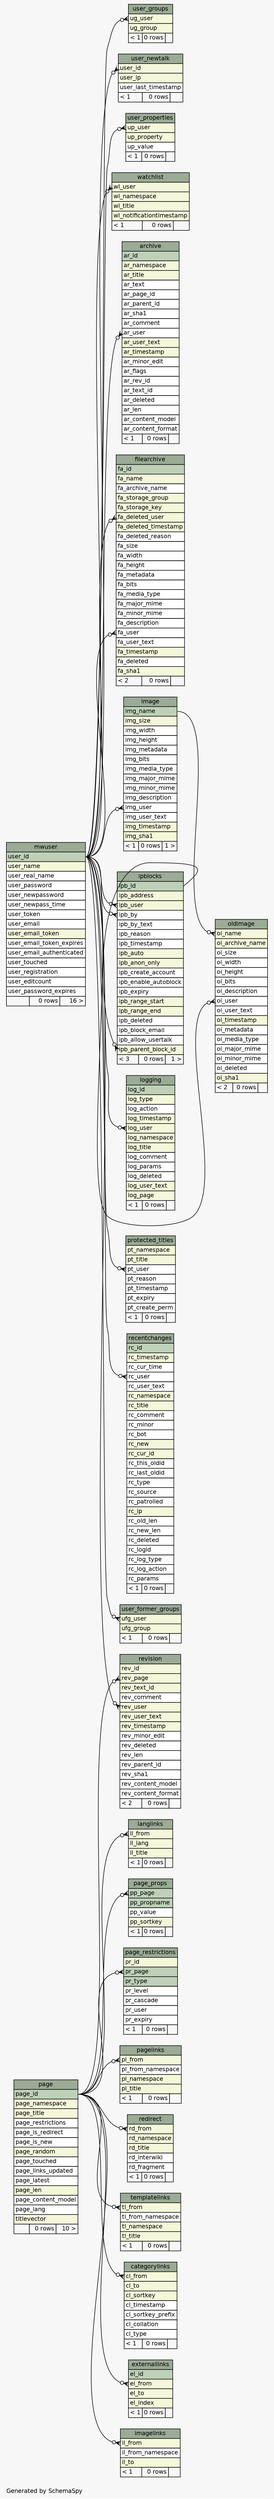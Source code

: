 // dot 2.38.0 on Linux 3.14.35-28.38.amzn1.x86_64
// SchemaSpy rev Unknown
digraph "largeRelationshipsDiagram" {
  graph [
    rankdir="RL"
    bgcolor="#f7f7f7"
    label="\nGenerated by SchemaSpy"
    labeljust="l"
    nodesep="0.18"
    ranksep="0.46"
    fontname="Helvetica"
    fontsize="11"
  ];
  node [
    fontname="Helvetica"
    fontsize="11"
    shape="plaintext"
  ];
  edge [
    arrowsize="0.8"
  ];
  "archive" [
    label=<
    <TABLE BORDER="0" CELLBORDER="1" CELLSPACING="0" BGCOLOR="#ffffff">
      <TR><TD COLSPAN="3" BGCOLOR="#9bab96" ALIGN="CENTER">archive</TD></TR>
      <TR><TD PORT="ar_id" COLSPAN="3" BGCOLOR="#bed1b8" ALIGN="LEFT">ar_id</TD></TR>
      <TR><TD PORT="ar_namespace" COLSPAN="3" BGCOLOR="#f4f7da" ALIGN="LEFT">ar_namespace</TD></TR>
      <TR><TD PORT="ar_title" COLSPAN="3" BGCOLOR="#f4f7da" ALIGN="LEFT">ar_title</TD></TR>
      <TR><TD PORT="ar_text" COLSPAN="3" ALIGN="LEFT">ar_text</TD></TR>
      <TR><TD PORT="ar_page_id" COLSPAN="3" ALIGN="LEFT">ar_page_id</TD></TR>
      <TR><TD PORT="ar_parent_id" COLSPAN="3" ALIGN="LEFT">ar_parent_id</TD></TR>
      <TR><TD PORT="ar_sha1" COLSPAN="3" ALIGN="LEFT">ar_sha1</TD></TR>
      <TR><TD PORT="ar_comment" COLSPAN="3" ALIGN="LEFT">ar_comment</TD></TR>
      <TR><TD PORT="ar_user" COLSPAN="3" ALIGN="LEFT">ar_user</TD></TR>
      <TR><TD PORT="ar_user_text" COLSPAN="3" BGCOLOR="#f4f7da" ALIGN="LEFT">ar_user_text</TD></TR>
      <TR><TD PORT="ar_timestamp" COLSPAN="3" BGCOLOR="#f4f7da" ALIGN="LEFT">ar_timestamp</TD></TR>
      <TR><TD PORT="ar_minor_edit" COLSPAN="3" ALIGN="LEFT">ar_minor_edit</TD></TR>
      <TR><TD PORT="ar_flags" COLSPAN="3" ALIGN="LEFT">ar_flags</TD></TR>
      <TR><TD PORT="ar_rev_id" COLSPAN="3" ALIGN="LEFT">ar_rev_id</TD></TR>
      <TR><TD PORT="ar_text_id" COLSPAN="3" ALIGN="LEFT">ar_text_id</TD></TR>
      <TR><TD PORT="ar_deleted" COLSPAN="3" ALIGN="LEFT">ar_deleted</TD></TR>
      <TR><TD PORT="ar_len" COLSPAN="3" ALIGN="LEFT">ar_len</TD></TR>
      <TR><TD PORT="ar_content_model" COLSPAN="3" ALIGN="LEFT">ar_content_model</TD></TR>
      <TR><TD PORT="ar_content_format" COLSPAN="3" ALIGN="LEFT">ar_content_format</TD></TR>
      <TR><TD ALIGN="LEFT" BGCOLOR="#f7f7f7">&lt; 1</TD><TD ALIGN="RIGHT" BGCOLOR="#f7f7f7">0 rows</TD><TD ALIGN="RIGHT" BGCOLOR="#f7f7f7">  </TD></TR>
    </TABLE>>
    URL="tables/archive.html"
    tooltip="archive"
  ];
  "categorylinks" [
    label=<
    <TABLE BORDER="0" CELLBORDER="1" CELLSPACING="0" BGCOLOR="#ffffff">
      <TR><TD COLSPAN="3" BGCOLOR="#9bab96" ALIGN="CENTER">categorylinks</TD></TR>
      <TR><TD PORT="cl_from" COLSPAN="3" BGCOLOR="#f4f7da" ALIGN="LEFT">cl_from</TD></TR>
      <TR><TD PORT="cl_to" COLSPAN="3" BGCOLOR="#f4f7da" ALIGN="LEFT">cl_to</TD></TR>
      <TR><TD PORT="cl_sortkey" COLSPAN="3" BGCOLOR="#f4f7da" ALIGN="LEFT">cl_sortkey</TD></TR>
      <TR><TD PORT="cl_timestamp" COLSPAN="3" ALIGN="LEFT">cl_timestamp</TD></TR>
      <TR><TD PORT="cl_sortkey_prefix" COLSPAN="3" ALIGN="LEFT">cl_sortkey_prefix</TD></TR>
      <TR><TD PORT="cl_collation" COLSPAN="3" ALIGN="LEFT">cl_collation</TD></TR>
      <TR><TD PORT="cl_type" COLSPAN="3" ALIGN="LEFT">cl_type</TD></TR>
      <TR><TD ALIGN="LEFT" BGCOLOR="#f7f7f7">&lt; 1</TD><TD ALIGN="RIGHT" BGCOLOR="#f7f7f7">0 rows</TD><TD ALIGN="RIGHT" BGCOLOR="#f7f7f7">  </TD></TR>
    </TABLE>>
    URL="tables/categorylinks.html"
    tooltip="categorylinks"
  ];
  "externallinks" [
    label=<
    <TABLE BORDER="0" CELLBORDER="1" CELLSPACING="0" BGCOLOR="#ffffff">
      <TR><TD COLSPAN="3" BGCOLOR="#9bab96" ALIGN="CENTER">externallinks</TD></TR>
      <TR><TD PORT="el_id" COLSPAN="3" BGCOLOR="#bed1b8" ALIGN="LEFT">el_id</TD></TR>
      <TR><TD PORT="el_from" COLSPAN="3" BGCOLOR="#f4f7da" ALIGN="LEFT">el_from</TD></TR>
      <TR><TD PORT="el_to" COLSPAN="3" BGCOLOR="#f4f7da" ALIGN="LEFT">el_to</TD></TR>
      <TR><TD PORT="el_index" COLSPAN="3" BGCOLOR="#f4f7da" ALIGN="LEFT">el_index</TD></TR>
      <TR><TD ALIGN="LEFT" BGCOLOR="#f7f7f7">&lt; 1</TD><TD ALIGN="RIGHT" BGCOLOR="#f7f7f7">0 rows</TD><TD ALIGN="RIGHT" BGCOLOR="#f7f7f7">  </TD></TR>
    </TABLE>>
    URL="tables/externallinks.html"
    tooltip="externallinks"
  ];
  "filearchive" [
    label=<
    <TABLE BORDER="0" CELLBORDER="1" CELLSPACING="0" BGCOLOR="#ffffff">
      <TR><TD COLSPAN="3" BGCOLOR="#9bab96" ALIGN="CENTER">filearchive</TD></TR>
      <TR><TD PORT="fa_id" COLSPAN="3" BGCOLOR="#bed1b8" ALIGN="LEFT">fa_id</TD></TR>
      <TR><TD PORT="fa_name" COLSPAN="3" BGCOLOR="#f4f7da" ALIGN="LEFT">fa_name</TD></TR>
      <TR><TD PORT="fa_archive_name" COLSPAN="3" ALIGN="LEFT">fa_archive_name</TD></TR>
      <TR><TD PORT="fa_storage_group" COLSPAN="3" BGCOLOR="#f4f7da" ALIGN="LEFT">fa_storage_group</TD></TR>
      <TR><TD PORT="fa_storage_key" COLSPAN="3" BGCOLOR="#f4f7da" ALIGN="LEFT">fa_storage_key</TD></TR>
      <TR><TD PORT="fa_deleted_user" COLSPAN="3" BGCOLOR="#f4f7da" ALIGN="LEFT">fa_deleted_user</TD></TR>
      <TR><TD PORT="fa_deleted_timestamp" COLSPAN="3" BGCOLOR="#f4f7da" ALIGN="LEFT">fa_deleted_timestamp</TD></TR>
      <TR><TD PORT="fa_deleted_reason" COLSPAN="3" ALIGN="LEFT">fa_deleted_reason</TD></TR>
      <TR><TD PORT="fa_size" COLSPAN="3" ALIGN="LEFT">fa_size</TD></TR>
      <TR><TD PORT="fa_width" COLSPAN="3" ALIGN="LEFT">fa_width</TD></TR>
      <TR><TD PORT="fa_height" COLSPAN="3" ALIGN="LEFT">fa_height</TD></TR>
      <TR><TD PORT="fa_metadata" COLSPAN="3" ALIGN="LEFT">fa_metadata</TD></TR>
      <TR><TD PORT="fa_bits" COLSPAN="3" ALIGN="LEFT">fa_bits</TD></TR>
      <TR><TD PORT="fa_media_type" COLSPAN="3" ALIGN="LEFT">fa_media_type</TD></TR>
      <TR><TD PORT="fa_major_mime" COLSPAN="3" ALIGN="LEFT">fa_major_mime</TD></TR>
      <TR><TD PORT="fa_minor_mime" COLSPAN="3" ALIGN="LEFT">fa_minor_mime</TD></TR>
      <TR><TD PORT="fa_description" COLSPAN="3" ALIGN="LEFT">fa_description</TD></TR>
      <TR><TD PORT="fa_user" COLSPAN="3" ALIGN="LEFT">fa_user</TD></TR>
      <TR><TD PORT="fa_user_text" COLSPAN="3" ALIGN="LEFT">fa_user_text</TD></TR>
      <TR><TD PORT="fa_timestamp" COLSPAN="3" BGCOLOR="#f4f7da" ALIGN="LEFT">fa_timestamp</TD></TR>
      <TR><TD PORT="fa_deleted" COLSPAN="3" ALIGN="LEFT">fa_deleted</TD></TR>
      <TR><TD PORT="fa_sha1" COLSPAN="3" BGCOLOR="#f4f7da" ALIGN="LEFT">fa_sha1</TD></TR>
      <TR><TD ALIGN="LEFT" BGCOLOR="#f7f7f7">&lt; 2</TD><TD ALIGN="RIGHT" BGCOLOR="#f7f7f7">0 rows</TD><TD ALIGN="RIGHT" BGCOLOR="#f7f7f7">  </TD></TR>
    </TABLE>>
    URL="tables/filearchive.html"
    tooltip="filearchive"
  ];
  "image" [
    label=<
    <TABLE BORDER="0" CELLBORDER="1" CELLSPACING="0" BGCOLOR="#ffffff">
      <TR><TD COLSPAN="3" BGCOLOR="#9bab96" ALIGN="CENTER">image</TD></TR>
      <TR><TD PORT="img_name" COLSPAN="3" BGCOLOR="#bed1b8" ALIGN="LEFT">img_name</TD></TR>
      <TR><TD PORT="img_size" COLSPAN="3" BGCOLOR="#f4f7da" ALIGN="LEFT">img_size</TD></TR>
      <TR><TD PORT="img_width" COLSPAN="3" ALIGN="LEFT">img_width</TD></TR>
      <TR><TD PORT="img_height" COLSPAN="3" ALIGN="LEFT">img_height</TD></TR>
      <TR><TD PORT="img_metadata" COLSPAN="3" ALIGN="LEFT">img_metadata</TD></TR>
      <TR><TD PORT="img_bits" COLSPAN="3" ALIGN="LEFT">img_bits</TD></TR>
      <TR><TD PORT="img_media_type" COLSPAN="3" ALIGN="LEFT">img_media_type</TD></TR>
      <TR><TD PORT="img_major_mime" COLSPAN="3" ALIGN="LEFT">img_major_mime</TD></TR>
      <TR><TD PORT="img_minor_mime" COLSPAN="3" ALIGN="LEFT">img_minor_mime</TD></TR>
      <TR><TD PORT="img_description" COLSPAN="3" ALIGN="LEFT">img_description</TD></TR>
      <TR><TD PORT="img_user" COLSPAN="3" ALIGN="LEFT">img_user</TD></TR>
      <TR><TD PORT="img_user_text" COLSPAN="3" ALIGN="LEFT">img_user_text</TD></TR>
      <TR><TD PORT="img_timestamp" COLSPAN="3" BGCOLOR="#f4f7da" ALIGN="LEFT">img_timestamp</TD></TR>
      <TR><TD PORT="img_sha1" COLSPAN="3" BGCOLOR="#f4f7da" ALIGN="LEFT">img_sha1</TD></TR>
      <TR><TD ALIGN="LEFT" BGCOLOR="#f7f7f7">&lt; 1</TD><TD ALIGN="RIGHT" BGCOLOR="#f7f7f7">0 rows</TD><TD ALIGN="RIGHT" BGCOLOR="#f7f7f7">1 &gt;</TD></TR>
    </TABLE>>
    URL="tables/image.html"
    tooltip="image"
  ];
  "imagelinks" [
    label=<
    <TABLE BORDER="0" CELLBORDER="1" CELLSPACING="0" BGCOLOR="#ffffff">
      <TR><TD COLSPAN="3" BGCOLOR="#9bab96" ALIGN="CENTER">imagelinks</TD></TR>
      <TR><TD PORT="il_from" COLSPAN="3" BGCOLOR="#f4f7da" ALIGN="LEFT">il_from</TD></TR>
      <TR><TD PORT="il_from_namespace" COLSPAN="3" ALIGN="LEFT">il_from_namespace</TD></TR>
      <TR><TD PORT="il_to" COLSPAN="3" BGCOLOR="#f4f7da" ALIGN="LEFT">il_to</TD></TR>
      <TR><TD ALIGN="LEFT" BGCOLOR="#f7f7f7">&lt; 1</TD><TD ALIGN="RIGHT" BGCOLOR="#f7f7f7">0 rows</TD><TD ALIGN="RIGHT" BGCOLOR="#f7f7f7">  </TD></TR>
    </TABLE>>
    URL="tables/imagelinks.html"
    tooltip="imagelinks"
  ];
  "ipblocks" [
    label=<
    <TABLE BORDER="0" CELLBORDER="1" CELLSPACING="0" BGCOLOR="#ffffff">
      <TR><TD COLSPAN="3" BGCOLOR="#9bab96" ALIGN="CENTER">ipblocks</TD></TR>
      <TR><TD PORT="ipb_id" COLSPAN="3" BGCOLOR="#bed1b8" ALIGN="LEFT">ipb_id</TD></TR>
      <TR><TD PORT="ipb_address" COLSPAN="3" BGCOLOR="#f4f7da" ALIGN="LEFT">ipb_address</TD></TR>
      <TR><TD PORT="ipb_user" COLSPAN="3" BGCOLOR="#f4f7da" ALIGN="LEFT">ipb_user</TD></TR>
      <TR><TD PORT="ipb_by" COLSPAN="3" ALIGN="LEFT">ipb_by</TD></TR>
      <TR><TD PORT="ipb_by_text" COLSPAN="3" ALIGN="LEFT">ipb_by_text</TD></TR>
      <TR><TD PORT="ipb_reason" COLSPAN="3" ALIGN="LEFT">ipb_reason</TD></TR>
      <TR><TD PORT="ipb_timestamp" COLSPAN="3" ALIGN="LEFT">ipb_timestamp</TD></TR>
      <TR><TD PORT="ipb_auto" COLSPAN="3" BGCOLOR="#f4f7da" ALIGN="LEFT">ipb_auto</TD></TR>
      <TR><TD PORT="ipb_anon_only" COLSPAN="3" BGCOLOR="#f4f7da" ALIGN="LEFT">ipb_anon_only</TD></TR>
      <TR><TD PORT="ipb_create_account" COLSPAN="3" ALIGN="LEFT">ipb_create_account</TD></TR>
      <TR><TD PORT="ipb_enable_autoblock" COLSPAN="3" ALIGN="LEFT">ipb_enable_autoblock</TD></TR>
      <TR><TD PORT="ipb_expiry" COLSPAN="3" ALIGN="LEFT">ipb_expiry</TD></TR>
      <TR><TD PORT="ipb_range_start" COLSPAN="3" BGCOLOR="#f4f7da" ALIGN="LEFT">ipb_range_start</TD></TR>
      <TR><TD PORT="ipb_range_end" COLSPAN="3" BGCOLOR="#f4f7da" ALIGN="LEFT">ipb_range_end</TD></TR>
      <TR><TD PORT="ipb_deleted" COLSPAN="3" ALIGN="LEFT">ipb_deleted</TD></TR>
      <TR><TD PORT="ipb_block_email" COLSPAN="3" ALIGN="LEFT">ipb_block_email</TD></TR>
      <TR><TD PORT="ipb_allow_usertalk" COLSPAN="3" ALIGN="LEFT">ipb_allow_usertalk</TD></TR>
      <TR><TD PORT="ipb_parent_block_id" COLSPAN="3" BGCOLOR="#f4f7da" ALIGN="LEFT">ipb_parent_block_id</TD></TR>
      <TR><TD ALIGN="LEFT" BGCOLOR="#f7f7f7">&lt; 3</TD><TD ALIGN="RIGHT" BGCOLOR="#f7f7f7">0 rows</TD><TD ALIGN="RIGHT" BGCOLOR="#f7f7f7">1 &gt;</TD></TR>
    </TABLE>>
    URL="tables/ipblocks.html"
    tooltip="ipblocks"
  ];
  "langlinks" [
    label=<
    <TABLE BORDER="0" CELLBORDER="1" CELLSPACING="0" BGCOLOR="#ffffff">
      <TR><TD COLSPAN="3" BGCOLOR="#9bab96" ALIGN="CENTER">langlinks</TD></TR>
      <TR><TD PORT="ll_from" COLSPAN="3" BGCOLOR="#f4f7da" ALIGN="LEFT">ll_from</TD></TR>
      <TR><TD PORT="ll_lang" COLSPAN="3" BGCOLOR="#f4f7da" ALIGN="LEFT">ll_lang</TD></TR>
      <TR><TD PORT="ll_title" COLSPAN="3" BGCOLOR="#f4f7da" ALIGN="LEFT">ll_title</TD></TR>
      <TR><TD ALIGN="LEFT" BGCOLOR="#f7f7f7">&lt; 1</TD><TD ALIGN="RIGHT" BGCOLOR="#f7f7f7">0 rows</TD><TD ALIGN="RIGHT" BGCOLOR="#f7f7f7">  </TD></TR>
    </TABLE>>
    URL="tables/langlinks.html"
    tooltip="langlinks"
  ];
  "logging" [
    label=<
    <TABLE BORDER="0" CELLBORDER="1" CELLSPACING="0" BGCOLOR="#ffffff">
      <TR><TD COLSPAN="3" BGCOLOR="#9bab96" ALIGN="CENTER">logging</TD></TR>
      <TR><TD PORT="log_id" COLSPAN="3" BGCOLOR="#bed1b8" ALIGN="LEFT">log_id</TD></TR>
      <TR><TD PORT="log_type" COLSPAN="3" BGCOLOR="#f4f7da" ALIGN="LEFT">log_type</TD></TR>
      <TR><TD PORT="log_action" COLSPAN="3" ALIGN="LEFT">log_action</TD></TR>
      <TR><TD PORT="log_timestamp" COLSPAN="3" BGCOLOR="#f4f7da" ALIGN="LEFT">log_timestamp</TD></TR>
      <TR><TD PORT="log_user" COLSPAN="3" BGCOLOR="#f4f7da" ALIGN="LEFT">log_user</TD></TR>
      <TR><TD PORT="log_namespace" COLSPAN="3" BGCOLOR="#f4f7da" ALIGN="LEFT">log_namespace</TD></TR>
      <TR><TD PORT="log_title" COLSPAN="3" BGCOLOR="#f4f7da" ALIGN="LEFT">log_title</TD></TR>
      <TR><TD PORT="log_comment" COLSPAN="3" ALIGN="LEFT">log_comment</TD></TR>
      <TR><TD PORT="log_params" COLSPAN="3" ALIGN="LEFT">log_params</TD></TR>
      <TR><TD PORT="log_deleted" COLSPAN="3" ALIGN="LEFT">log_deleted</TD></TR>
      <TR><TD PORT="log_user_text" COLSPAN="3" BGCOLOR="#f4f7da" ALIGN="LEFT">log_user_text</TD></TR>
      <TR><TD PORT="log_page" COLSPAN="3" BGCOLOR="#f4f7da" ALIGN="LEFT">log_page</TD></TR>
      <TR><TD ALIGN="LEFT" BGCOLOR="#f7f7f7">&lt; 1</TD><TD ALIGN="RIGHT" BGCOLOR="#f7f7f7">0 rows</TD><TD ALIGN="RIGHT" BGCOLOR="#f7f7f7">  </TD></TR>
    </TABLE>>
    URL="tables/logging.html"
    tooltip="logging"
  ];
  "mwuser" [
    label=<
    <TABLE BORDER="0" CELLBORDER="1" CELLSPACING="0" BGCOLOR="#ffffff">
      <TR><TD COLSPAN="3" BGCOLOR="#9bab96" ALIGN="CENTER">mwuser</TD></TR>
      <TR><TD PORT="user_id" COLSPAN="3" BGCOLOR="#bed1b8" ALIGN="LEFT">user_id</TD></TR>
      <TR><TD PORT="user_name" COLSPAN="3" BGCOLOR="#f4f7da" ALIGN="LEFT">user_name</TD></TR>
      <TR><TD PORT="user_real_name" COLSPAN="3" ALIGN="LEFT">user_real_name</TD></TR>
      <TR><TD PORT="user_password" COLSPAN="3" ALIGN="LEFT">user_password</TD></TR>
      <TR><TD PORT="user_newpassword" COLSPAN="3" ALIGN="LEFT">user_newpassword</TD></TR>
      <TR><TD PORT="user_newpass_time" COLSPAN="3" ALIGN="LEFT">user_newpass_time</TD></TR>
      <TR><TD PORT="user_token" COLSPAN="3" ALIGN="LEFT">user_token</TD></TR>
      <TR><TD PORT="user_email" COLSPAN="3" ALIGN="LEFT">user_email</TD></TR>
      <TR><TD PORT="user_email_token" COLSPAN="3" BGCOLOR="#f4f7da" ALIGN="LEFT">user_email_token</TD></TR>
      <TR><TD PORT="user_email_token_expires" COLSPAN="3" ALIGN="LEFT">user_email_token_expires</TD></TR>
      <TR><TD PORT="user_email_authenticated" COLSPAN="3" ALIGN="LEFT">user_email_authenticated</TD></TR>
      <TR><TD PORT="user_touched" COLSPAN="3" ALIGN="LEFT">user_touched</TD></TR>
      <TR><TD PORT="user_registration" COLSPAN="3" ALIGN="LEFT">user_registration</TD></TR>
      <TR><TD PORT="user_editcount" COLSPAN="3" ALIGN="LEFT">user_editcount</TD></TR>
      <TR><TD PORT="user_password_expires" COLSPAN="3" ALIGN="LEFT">user_password_expires</TD></TR>
      <TR><TD ALIGN="LEFT" BGCOLOR="#f7f7f7">  </TD><TD ALIGN="RIGHT" BGCOLOR="#f7f7f7">0 rows</TD><TD ALIGN="RIGHT" BGCOLOR="#f7f7f7">16 &gt;</TD></TR>
    </TABLE>>
    URL="tables/mwuser.html"
    tooltip="mwuser"
  ];
  "oldimage" [
    label=<
    <TABLE BORDER="0" CELLBORDER="1" CELLSPACING="0" BGCOLOR="#ffffff">
      <TR><TD COLSPAN="3" BGCOLOR="#9bab96" ALIGN="CENTER">oldimage</TD></TR>
      <TR><TD PORT="oi_name" COLSPAN="3" BGCOLOR="#f4f7da" ALIGN="LEFT">oi_name</TD></TR>
      <TR><TD PORT="oi_archive_name" COLSPAN="3" BGCOLOR="#f4f7da" ALIGN="LEFT">oi_archive_name</TD></TR>
      <TR><TD PORT="oi_size" COLSPAN="3" ALIGN="LEFT">oi_size</TD></TR>
      <TR><TD PORT="oi_width" COLSPAN="3" ALIGN="LEFT">oi_width</TD></TR>
      <TR><TD PORT="oi_height" COLSPAN="3" ALIGN="LEFT">oi_height</TD></TR>
      <TR><TD PORT="oi_bits" COLSPAN="3" ALIGN="LEFT">oi_bits</TD></TR>
      <TR><TD PORT="oi_description" COLSPAN="3" ALIGN="LEFT">oi_description</TD></TR>
      <TR><TD PORT="oi_user" COLSPAN="3" ALIGN="LEFT">oi_user</TD></TR>
      <TR><TD PORT="oi_user_text" COLSPAN="3" ALIGN="LEFT">oi_user_text</TD></TR>
      <TR><TD PORT="oi_timestamp" COLSPAN="3" BGCOLOR="#f4f7da" ALIGN="LEFT">oi_timestamp</TD></TR>
      <TR><TD PORT="oi_metadata" COLSPAN="3" ALIGN="LEFT">oi_metadata</TD></TR>
      <TR><TD PORT="oi_media_type" COLSPAN="3" ALIGN="LEFT">oi_media_type</TD></TR>
      <TR><TD PORT="oi_major_mime" COLSPAN="3" ALIGN="LEFT">oi_major_mime</TD></TR>
      <TR><TD PORT="oi_minor_mime" COLSPAN="3" ALIGN="LEFT">oi_minor_mime</TD></TR>
      <TR><TD PORT="oi_deleted" COLSPAN="3" ALIGN="LEFT">oi_deleted</TD></TR>
      <TR><TD PORT="oi_sha1" COLSPAN="3" BGCOLOR="#f4f7da" ALIGN="LEFT">oi_sha1</TD></TR>
      <TR><TD ALIGN="LEFT" BGCOLOR="#f7f7f7">&lt; 2</TD><TD ALIGN="RIGHT" BGCOLOR="#f7f7f7">0 rows</TD><TD ALIGN="RIGHT" BGCOLOR="#f7f7f7">  </TD></TR>
    </TABLE>>
    URL="tables/oldimage.html"
    tooltip="oldimage"
  ];
  "page" [
    label=<
    <TABLE BORDER="0" CELLBORDER="1" CELLSPACING="0" BGCOLOR="#ffffff">
      <TR><TD COLSPAN="3" BGCOLOR="#9bab96" ALIGN="CENTER">page</TD></TR>
      <TR><TD PORT="page_id" COLSPAN="3" BGCOLOR="#bed1b8" ALIGN="LEFT">page_id</TD></TR>
      <TR><TD PORT="page_namespace" COLSPAN="3" BGCOLOR="#f4f7da" ALIGN="LEFT">page_namespace</TD></TR>
      <TR><TD PORT="page_title" COLSPAN="3" BGCOLOR="#f4f7da" ALIGN="LEFT">page_title</TD></TR>
      <TR><TD PORT="page_restrictions" COLSPAN="3" ALIGN="LEFT">page_restrictions</TD></TR>
      <TR><TD PORT="page_is_redirect" COLSPAN="3" ALIGN="LEFT">page_is_redirect</TD></TR>
      <TR><TD PORT="page_is_new" COLSPAN="3" ALIGN="LEFT">page_is_new</TD></TR>
      <TR><TD PORT="page_random" COLSPAN="3" BGCOLOR="#f4f7da" ALIGN="LEFT">page_random</TD></TR>
      <TR><TD PORT="page_touched" COLSPAN="3" ALIGN="LEFT">page_touched</TD></TR>
      <TR><TD PORT="page_links_updated" COLSPAN="3" ALIGN="LEFT">page_links_updated</TD></TR>
      <TR><TD PORT="page_latest" COLSPAN="3" ALIGN="LEFT">page_latest</TD></TR>
      <TR><TD PORT="page_len" COLSPAN="3" BGCOLOR="#f4f7da" ALIGN="LEFT">page_len</TD></TR>
      <TR><TD PORT="page_content_model" COLSPAN="3" ALIGN="LEFT">page_content_model</TD></TR>
      <TR><TD PORT="page_lang" COLSPAN="3" ALIGN="LEFT">page_lang</TD></TR>
      <TR><TD PORT="titlevector" COLSPAN="3" BGCOLOR="#f4f7da" ALIGN="LEFT">titlevector</TD></TR>
      <TR><TD ALIGN="LEFT" BGCOLOR="#f7f7f7">  </TD><TD ALIGN="RIGHT" BGCOLOR="#f7f7f7">0 rows</TD><TD ALIGN="RIGHT" BGCOLOR="#f7f7f7">10 &gt;</TD></TR>
    </TABLE>>
    URL="tables/page.html"
    tooltip="page"
  ];
  "page_props" [
    label=<
    <TABLE BORDER="0" CELLBORDER="1" CELLSPACING="0" BGCOLOR="#ffffff">
      <TR><TD COLSPAN="3" BGCOLOR="#9bab96" ALIGN="CENTER">page_props</TD></TR>
      <TR><TD PORT="pp_page" COLSPAN="3" BGCOLOR="#bed1b8" ALIGN="LEFT">pp_page</TD></TR>
      <TR><TD PORT="pp_propname" COLSPAN="3" BGCOLOR="#bed1b8" ALIGN="LEFT">pp_propname</TD></TR>
      <TR><TD PORT="pp_value" COLSPAN="3" ALIGN="LEFT">pp_value</TD></TR>
      <TR><TD PORT="pp_sortkey" COLSPAN="3" BGCOLOR="#f4f7da" ALIGN="LEFT">pp_sortkey</TD></TR>
      <TR><TD ALIGN="LEFT" BGCOLOR="#f7f7f7">&lt; 1</TD><TD ALIGN="RIGHT" BGCOLOR="#f7f7f7">0 rows</TD><TD ALIGN="RIGHT" BGCOLOR="#f7f7f7">  </TD></TR>
    </TABLE>>
    URL="tables/page_props.html"
    tooltip="page_props"
  ];
  "page_restrictions" [
    label=<
    <TABLE BORDER="0" CELLBORDER="1" CELLSPACING="0" BGCOLOR="#ffffff">
      <TR><TD COLSPAN="3" BGCOLOR="#9bab96" ALIGN="CENTER">page_restrictions</TD></TR>
      <TR><TD PORT="pr_id" COLSPAN="3" BGCOLOR="#f4f7da" ALIGN="LEFT">pr_id</TD></TR>
      <TR><TD PORT="pr_page" COLSPAN="3" BGCOLOR="#bed1b8" ALIGN="LEFT">pr_page</TD></TR>
      <TR><TD PORT="pr_type" COLSPAN="3" BGCOLOR="#bed1b8" ALIGN="LEFT">pr_type</TD></TR>
      <TR><TD PORT="pr_level" COLSPAN="3" ALIGN="LEFT">pr_level</TD></TR>
      <TR><TD PORT="pr_cascade" COLSPAN="3" ALIGN="LEFT">pr_cascade</TD></TR>
      <TR><TD PORT="pr_user" COLSPAN="3" ALIGN="LEFT">pr_user</TD></TR>
      <TR><TD PORT="pr_expiry" COLSPAN="3" ALIGN="LEFT">pr_expiry</TD></TR>
      <TR><TD ALIGN="LEFT" BGCOLOR="#f7f7f7">&lt; 1</TD><TD ALIGN="RIGHT" BGCOLOR="#f7f7f7">0 rows</TD><TD ALIGN="RIGHT" BGCOLOR="#f7f7f7">  </TD></TR>
    </TABLE>>
    URL="tables/page_restrictions.html"
    tooltip="page_restrictions"
  ];
  "pagelinks" [
    label=<
    <TABLE BORDER="0" CELLBORDER="1" CELLSPACING="0" BGCOLOR="#ffffff">
      <TR><TD COLSPAN="3" BGCOLOR="#9bab96" ALIGN="CENTER">pagelinks</TD></TR>
      <TR><TD PORT="pl_from" COLSPAN="3" BGCOLOR="#f4f7da" ALIGN="LEFT">pl_from</TD></TR>
      <TR><TD PORT="pl_from_namespace" COLSPAN="3" ALIGN="LEFT">pl_from_namespace</TD></TR>
      <TR><TD PORT="pl_namespace" COLSPAN="3" BGCOLOR="#f4f7da" ALIGN="LEFT">pl_namespace</TD></TR>
      <TR><TD PORT="pl_title" COLSPAN="3" BGCOLOR="#f4f7da" ALIGN="LEFT">pl_title</TD></TR>
      <TR><TD ALIGN="LEFT" BGCOLOR="#f7f7f7">&lt; 1</TD><TD ALIGN="RIGHT" BGCOLOR="#f7f7f7">0 rows</TD><TD ALIGN="RIGHT" BGCOLOR="#f7f7f7">  </TD></TR>
    </TABLE>>
    URL="tables/pagelinks.html"
    tooltip="pagelinks"
  ];
  "protected_titles" [
    label=<
    <TABLE BORDER="0" CELLBORDER="1" CELLSPACING="0" BGCOLOR="#ffffff">
      <TR><TD COLSPAN="3" BGCOLOR="#9bab96" ALIGN="CENTER">protected_titles</TD></TR>
      <TR><TD PORT="pt_namespace" COLSPAN="3" BGCOLOR="#f4f7da" ALIGN="LEFT">pt_namespace</TD></TR>
      <TR><TD PORT="pt_title" COLSPAN="3" BGCOLOR="#f4f7da" ALIGN="LEFT">pt_title</TD></TR>
      <TR><TD PORT="pt_user" COLSPAN="3" ALIGN="LEFT">pt_user</TD></TR>
      <TR><TD PORT="pt_reason" COLSPAN="3" ALIGN="LEFT">pt_reason</TD></TR>
      <TR><TD PORT="pt_timestamp" COLSPAN="3" ALIGN="LEFT">pt_timestamp</TD></TR>
      <TR><TD PORT="pt_expiry" COLSPAN="3" ALIGN="LEFT">pt_expiry</TD></TR>
      <TR><TD PORT="pt_create_perm" COLSPAN="3" ALIGN="LEFT">pt_create_perm</TD></TR>
      <TR><TD ALIGN="LEFT" BGCOLOR="#f7f7f7">&lt; 1</TD><TD ALIGN="RIGHT" BGCOLOR="#f7f7f7">0 rows</TD><TD ALIGN="RIGHT" BGCOLOR="#f7f7f7">  </TD></TR>
    </TABLE>>
    URL="tables/protected_titles.html"
    tooltip="protected_titles"
  ];
  "recentchanges" [
    label=<
    <TABLE BORDER="0" CELLBORDER="1" CELLSPACING="0" BGCOLOR="#ffffff">
      <TR><TD COLSPAN="3" BGCOLOR="#9bab96" ALIGN="CENTER">recentchanges</TD></TR>
      <TR><TD PORT="rc_id" COLSPAN="3" BGCOLOR="#bed1b8" ALIGN="LEFT">rc_id</TD></TR>
      <TR><TD PORT="rc_timestamp" COLSPAN="3" BGCOLOR="#f4f7da" ALIGN="LEFT">rc_timestamp</TD></TR>
      <TR><TD PORT="rc_cur_time" COLSPAN="3" ALIGN="LEFT">rc_cur_time</TD></TR>
      <TR><TD PORT="rc_user" COLSPAN="3" ALIGN="LEFT">rc_user</TD></TR>
      <TR><TD PORT="rc_user_text" COLSPAN="3" ALIGN="LEFT">rc_user_text</TD></TR>
      <TR><TD PORT="rc_namespace" COLSPAN="3" BGCOLOR="#f4f7da" ALIGN="LEFT">rc_namespace</TD></TR>
      <TR><TD PORT="rc_title" COLSPAN="3" BGCOLOR="#f4f7da" ALIGN="LEFT">rc_title</TD></TR>
      <TR><TD PORT="rc_comment" COLSPAN="3" ALIGN="LEFT">rc_comment</TD></TR>
      <TR><TD PORT="rc_minor" COLSPAN="3" ALIGN="LEFT">rc_minor</TD></TR>
      <TR><TD PORT="rc_bot" COLSPAN="3" ALIGN="LEFT">rc_bot</TD></TR>
      <TR><TD PORT="rc_new" COLSPAN="3" BGCOLOR="#f4f7da" ALIGN="LEFT">rc_new</TD></TR>
      <TR><TD PORT="rc_cur_id" COLSPAN="3" BGCOLOR="#f4f7da" ALIGN="LEFT">rc_cur_id</TD></TR>
      <TR><TD PORT="rc_this_oldid" COLSPAN="3" ALIGN="LEFT">rc_this_oldid</TD></TR>
      <TR><TD PORT="rc_last_oldid" COLSPAN="3" ALIGN="LEFT">rc_last_oldid</TD></TR>
      <TR><TD PORT="rc_type" COLSPAN="3" ALIGN="LEFT">rc_type</TD></TR>
      <TR><TD PORT="rc_source" COLSPAN="3" ALIGN="LEFT">rc_source</TD></TR>
      <TR><TD PORT="rc_patrolled" COLSPAN="3" ALIGN="LEFT">rc_patrolled</TD></TR>
      <TR><TD PORT="rc_ip" COLSPAN="3" BGCOLOR="#f4f7da" ALIGN="LEFT">rc_ip</TD></TR>
      <TR><TD PORT="rc_old_len" COLSPAN="3" ALIGN="LEFT">rc_old_len</TD></TR>
      <TR><TD PORT="rc_new_len" COLSPAN="3" ALIGN="LEFT">rc_new_len</TD></TR>
      <TR><TD PORT="rc_deleted" COLSPAN="3" ALIGN="LEFT">rc_deleted</TD></TR>
      <TR><TD PORT="rc_logid" COLSPAN="3" ALIGN="LEFT">rc_logid</TD></TR>
      <TR><TD PORT="rc_log_type" COLSPAN="3" ALIGN="LEFT">rc_log_type</TD></TR>
      <TR><TD PORT="rc_log_action" COLSPAN="3" ALIGN="LEFT">rc_log_action</TD></TR>
      <TR><TD PORT="rc_params" COLSPAN="3" ALIGN="LEFT">rc_params</TD></TR>
      <TR><TD ALIGN="LEFT" BGCOLOR="#f7f7f7">&lt; 1</TD><TD ALIGN="RIGHT" BGCOLOR="#f7f7f7">0 rows</TD><TD ALIGN="RIGHT" BGCOLOR="#f7f7f7">  </TD></TR>
    </TABLE>>
    URL="tables/recentchanges.html"
    tooltip="recentchanges"
  ];
  "redirect" [
    label=<
    <TABLE BORDER="0" CELLBORDER="1" CELLSPACING="0" BGCOLOR="#ffffff">
      <TR><TD COLSPAN="3" BGCOLOR="#9bab96" ALIGN="CENTER">redirect</TD></TR>
      <TR><TD PORT="rd_from" COLSPAN="3" BGCOLOR="#f4f7da" ALIGN="LEFT">rd_from</TD></TR>
      <TR><TD PORT="rd_namespace" COLSPAN="3" BGCOLOR="#f4f7da" ALIGN="LEFT">rd_namespace</TD></TR>
      <TR><TD PORT="rd_title" COLSPAN="3" BGCOLOR="#f4f7da" ALIGN="LEFT">rd_title</TD></TR>
      <TR><TD PORT="rd_interwiki" COLSPAN="3" ALIGN="LEFT">rd_interwiki</TD></TR>
      <TR><TD PORT="rd_fragment" COLSPAN="3" ALIGN="LEFT">rd_fragment</TD></TR>
      <TR><TD ALIGN="LEFT" BGCOLOR="#f7f7f7">&lt; 1</TD><TD ALIGN="RIGHT" BGCOLOR="#f7f7f7">0 rows</TD><TD ALIGN="RIGHT" BGCOLOR="#f7f7f7">  </TD></TR>
    </TABLE>>
    URL="tables/redirect.html"
    tooltip="redirect"
  ];
  "revision" [
    label=<
    <TABLE BORDER="0" CELLBORDER="1" CELLSPACING="0" BGCOLOR="#ffffff">
      <TR><TD COLSPAN="3" BGCOLOR="#9bab96" ALIGN="CENTER">revision</TD></TR>
      <TR><TD PORT="rev_id" COLSPAN="3" BGCOLOR="#f4f7da" ALIGN="LEFT">rev_id</TD></TR>
      <TR><TD PORT="rev_page" COLSPAN="3" BGCOLOR="#f4f7da" ALIGN="LEFT">rev_page</TD></TR>
      <TR><TD PORT="rev_text_id" COLSPAN="3" BGCOLOR="#f4f7da" ALIGN="LEFT">rev_text_id</TD></TR>
      <TR><TD PORT="rev_comment" COLSPAN="3" ALIGN="LEFT">rev_comment</TD></TR>
      <TR><TD PORT="rev_user" COLSPAN="3" BGCOLOR="#f4f7da" ALIGN="LEFT">rev_user</TD></TR>
      <TR><TD PORT="rev_user_text" COLSPAN="3" BGCOLOR="#f4f7da" ALIGN="LEFT">rev_user_text</TD></TR>
      <TR><TD PORT="rev_timestamp" COLSPAN="3" BGCOLOR="#f4f7da" ALIGN="LEFT">rev_timestamp</TD></TR>
      <TR><TD PORT="rev_minor_edit" COLSPAN="3" ALIGN="LEFT">rev_minor_edit</TD></TR>
      <TR><TD PORT="rev_deleted" COLSPAN="3" ALIGN="LEFT">rev_deleted</TD></TR>
      <TR><TD PORT="rev_len" COLSPAN="3" ALIGN="LEFT">rev_len</TD></TR>
      <TR><TD PORT="rev_parent_id" COLSPAN="3" ALIGN="LEFT">rev_parent_id</TD></TR>
      <TR><TD PORT="rev_sha1" COLSPAN="3" ALIGN="LEFT">rev_sha1</TD></TR>
      <TR><TD PORT="rev_content_model" COLSPAN="3" ALIGN="LEFT">rev_content_model</TD></TR>
      <TR><TD PORT="rev_content_format" COLSPAN="3" ALIGN="LEFT">rev_content_format</TD></TR>
      <TR><TD ALIGN="LEFT" BGCOLOR="#f7f7f7">&lt; 2</TD><TD ALIGN="RIGHT" BGCOLOR="#f7f7f7">0 rows</TD><TD ALIGN="RIGHT" BGCOLOR="#f7f7f7">  </TD></TR>
    </TABLE>>
    URL="tables/revision.html"
    tooltip="revision"
  ];
  "templatelinks" [
    label=<
    <TABLE BORDER="0" CELLBORDER="1" CELLSPACING="0" BGCOLOR="#ffffff">
      <TR><TD COLSPAN="3" BGCOLOR="#9bab96" ALIGN="CENTER">templatelinks</TD></TR>
      <TR><TD PORT="tl_from" COLSPAN="3" BGCOLOR="#f4f7da" ALIGN="LEFT">tl_from</TD></TR>
      <TR><TD PORT="tl_from_namespace" COLSPAN="3" ALIGN="LEFT">tl_from_namespace</TD></TR>
      <TR><TD PORT="tl_namespace" COLSPAN="3" BGCOLOR="#f4f7da" ALIGN="LEFT">tl_namespace</TD></TR>
      <TR><TD PORT="tl_title" COLSPAN="3" BGCOLOR="#f4f7da" ALIGN="LEFT">tl_title</TD></TR>
      <TR><TD ALIGN="LEFT" BGCOLOR="#f7f7f7">&lt; 1</TD><TD ALIGN="RIGHT" BGCOLOR="#f7f7f7">0 rows</TD><TD ALIGN="RIGHT" BGCOLOR="#f7f7f7">  </TD></TR>
    </TABLE>>
    URL="tables/templatelinks.html"
    tooltip="templatelinks"
  ];
  "user_former_groups" [
    label=<
    <TABLE BORDER="0" CELLBORDER="1" CELLSPACING="0" BGCOLOR="#ffffff">
      <TR><TD COLSPAN="3" BGCOLOR="#9bab96" ALIGN="CENTER">user_former_groups</TD></TR>
      <TR><TD PORT="ufg_user" COLSPAN="3" BGCOLOR="#f4f7da" ALIGN="LEFT">ufg_user</TD></TR>
      <TR><TD PORT="ufg_group" COLSPAN="3" BGCOLOR="#f4f7da" ALIGN="LEFT">ufg_group</TD></TR>
      <TR><TD ALIGN="LEFT" BGCOLOR="#f7f7f7">&lt; 1</TD><TD ALIGN="RIGHT" BGCOLOR="#f7f7f7">0 rows</TD><TD ALIGN="RIGHT" BGCOLOR="#f7f7f7">  </TD></TR>
    </TABLE>>
    URL="tables/user_former_groups.html"
    tooltip="user_former_groups"
  ];
  "user_groups" [
    label=<
    <TABLE BORDER="0" CELLBORDER="1" CELLSPACING="0" BGCOLOR="#ffffff">
      <TR><TD COLSPAN="3" BGCOLOR="#9bab96" ALIGN="CENTER">user_groups</TD></TR>
      <TR><TD PORT="ug_user" COLSPAN="3" BGCOLOR="#f4f7da" ALIGN="LEFT">ug_user</TD></TR>
      <TR><TD PORT="ug_group" COLSPAN="3" BGCOLOR="#f4f7da" ALIGN="LEFT">ug_group</TD></TR>
      <TR><TD ALIGN="LEFT" BGCOLOR="#f7f7f7">&lt; 1</TD><TD ALIGN="RIGHT" BGCOLOR="#f7f7f7">0 rows</TD><TD ALIGN="RIGHT" BGCOLOR="#f7f7f7">  </TD></TR>
    </TABLE>>
    URL="tables/user_groups.html"
    tooltip="user_groups"
  ];
  "user_newtalk" [
    label=<
    <TABLE BORDER="0" CELLBORDER="1" CELLSPACING="0" BGCOLOR="#ffffff">
      <TR><TD COLSPAN="3" BGCOLOR="#9bab96" ALIGN="CENTER">user_newtalk</TD></TR>
      <TR><TD PORT="user_id" COLSPAN="3" BGCOLOR="#f4f7da" ALIGN="LEFT">user_id</TD></TR>
      <TR><TD PORT="user_ip" COLSPAN="3" BGCOLOR="#f4f7da" ALIGN="LEFT">user_ip</TD></TR>
      <TR><TD PORT="user_last_timestamp" COLSPAN="3" ALIGN="LEFT">user_last_timestamp</TD></TR>
      <TR><TD ALIGN="LEFT" BGCOLOR="#f7f7f7">&lt; 1</TD><TD ALIGN="RIGHT" BGCOLOR="#f7f7f7">0 rows</TD><TD ALIGN="RIGHT" BGCOLOR="#f7f7f7">  </TD></TR>
    </TABLE>>
    URL="tables/user_newtalk.html"
    tooltip="user_newtalk"
  ];
  "user_properties" [
    label=<
    <TABLE BORDER="0" CELLBORDER="1" CELLSPACING="0" BGCOLOR="#ffffff">
      <TR><TD COLSPAN="3" BGCOLOR="#9bab96" ALIGN="CENTER">user_properties</TD></TR>
      <TR><TD PORT="up_user" COLSPAN="3" BGCOLOR="#f4f7da" ALIGN="LEFT">up_user</TD></TR>
      <TR><TD PORT="up_property" COLSPAN="3" BGCOLOR="#f4f7da" ALIGN="LEFT">up_property</TD></TR>
      <TR><TD PORT="up_value" COLSPAN="3" ALIGN="LEFT">up_value</TD></TR>
      <TR><TD ALIGN="LEFT" BGCOLOR="#f7f7f7">&lt; 1</TD><TD ALIGN="RIGHT" BGCOLOR="#f7f7f7">0 rows</TD><TD ALIGN="RIGHT" BGCOLOR="#f7f7f7">  </TD></TR>
    </TABLE>>
    URL="tables/user_properties.html"
    tooltip="user_properties"
  ];
  "watchlist" [
    label=<
    <TABLE BORDER="0" CELLBORDER="1" CELLSPACING="0" BGCOLOR="#ffffff">
      <TR><TD COLSPAN="3" BGCOLOR="#9bab96" ALIGN="CENTER">watchlist</TD></TR>
      <TR><TD PORT="wl_user" COLSPAN="3" BGCOLOR="#f4f7da" ALIGN="LEFT">wl_user</TD></TR>
      <TR><TD PORT="wl_namespace" COLSPAN="3" BGCOLOR="#f4f7da" ALIGN="LEFT">wl_namespace</TD></TR>
      <TR><TD PORT="wl_title" COLSPAN="3" BGCOLOR="#f4f7da" ALIGN="LEFT">wl_title</TD></TR>
      <TR><TD PORT="wl_notificationtimestamp" COLSPAN="3" BGCOLOR="#f4f7da" ALIGN="LEFT">wl_notificationtimestamp</TD></TR>
      <TR><TD ALIGN="LEFT" BGCOLOR="#f7f7f7">&lt; 1</TD><TD ALIGN="RIGHT" BGCOLOR="#f7f7f7">0 rows</TD><TD ALIGN="RIGHT" BGCOLOR="#f7f7f7">  </TD></TR>
    </TABLE>>
    URL="tables/watchlist.html"
    tooltip="watchlist"
  ];
  "archive":"ar_user":w -> "mwuser":"user_id":e [arrowhead=none dir=back arrowtail=crowodot];
  "categorylinks":"cl_from":w -> "page":"page_id":e [arrowhead=none dir=back arrowtail=crowodot];
  "externallinks":"el_from":w -> "page":"page_id":e [arrowhead=none dir=back arrowtail=crowodot];
  "filearchive":"fa_deleted_user":w -> "mwuser":"user_id":e [arrowhead=none dir=back arrowtail=crowodot];
  "filearchive":"fa_user":w -> "mwuser":"user_id":e [arrowhead=none dir=back arrowtail=crowodot];
  "image":"img_user":w -> "mwuser":"user_id":e [arrowhead=none dir=back arrowtail=crowodot];
  "imagelinks":"il_from":w -> "page":"page_id":e [arrowhead=none dir=back arrowtail=crowodot];
  "ipblocks":"ipb_by":w -> "mwuser":"user_id":e [arrowhead=none dir=back arrowtail=crowodot];
  "ipblocks":"ipb_parent_block_id":w -> "ipblocks":"ipb_id":e [arrowhead=none dir=back arrowtail=crowodot];
  "ipblocks":"ipb_user":w -> "mwuser":"user_id":e [arrowhead=none dir=back arrowtail=crowodot];
  "langlinks":"ll_from":w -> "page":"page_id":e [arrowhead=none dir=back arrowtail=crowodot];
  "logging":"log_user":w -> "mwuser":"user_id":e [arrowhead=none dir=back arrowtail=crowodot];
  "oldimage":"oi_name":w -> "image":"img_name":e [arrowhead=none dir=back arrowtail=crowodot];
  "oldimage":"oi_user":w -> "mwuser":"user_id":e [arrowhead=none dir=back arrowtail=crowodot];
  "page_props":"pp_page":w -> "page":"page_id":e [arrowhead=none dir=back arrowtail=crowodot];
  "page_restrictions":"pr_page":w -> "page":"page_id":e [arrowhead=none dir=back arrowtail=crowodot];
  "pagelinks":"pl_from":w -> "page":"page_id":e [arrowhead=none dir=back arrowtail=crowodot];
  "protected_titles":"pt_user":w -> "mwuser":"user_id":e [arrowhead=none dir=back arrowtail=crowodot];
  "recentchanges":"rc_user":w -> "mwuser":"user_id":e [arrowhead=none dir=back arrowtail=crowodot];
  "redirect":"rd_from":w -> "page":"page_id":e [arrowhead=none dir=back arrowtail=crowodot];
  "revision":"rev_page":w -> "page":"page_id":e [arrowhead=none dir=back arrowtail=crowodot];
  "revision":"rev_user":w -> "mwuser":"user_id":e [arrowhead=none dir=back arrowtail=crowodot];
  "templatelinks":"tl_from":w -> "page":"page_id":e [arrowhead=none dir=back arrowtail=crowodot];
  "user_former_groups":"ufg_user":w -> "mwuser":"user_id":e [arrowhead=none dir=back arrowtail=crowodot];
  "user_groups":"ug_user":w -> "mwuser":"user_id":e [arrowhead=none dir=back arrowtail=crowodot];
  "user_newtalk":"user_id":w -> "mwuser":"user_id":e [arrowhead=none dir=back arrowtail=crowodot];
  "user_properties":"up_user":w -> "mwuser":"user_id":e [arrowhead=none dir=back arrowtail=crowodot];
  "watchlist":"wl_user":w -> "mwuser":"user_id":e [arrowhead=none dir=back arrowtail=crowodot];
}
